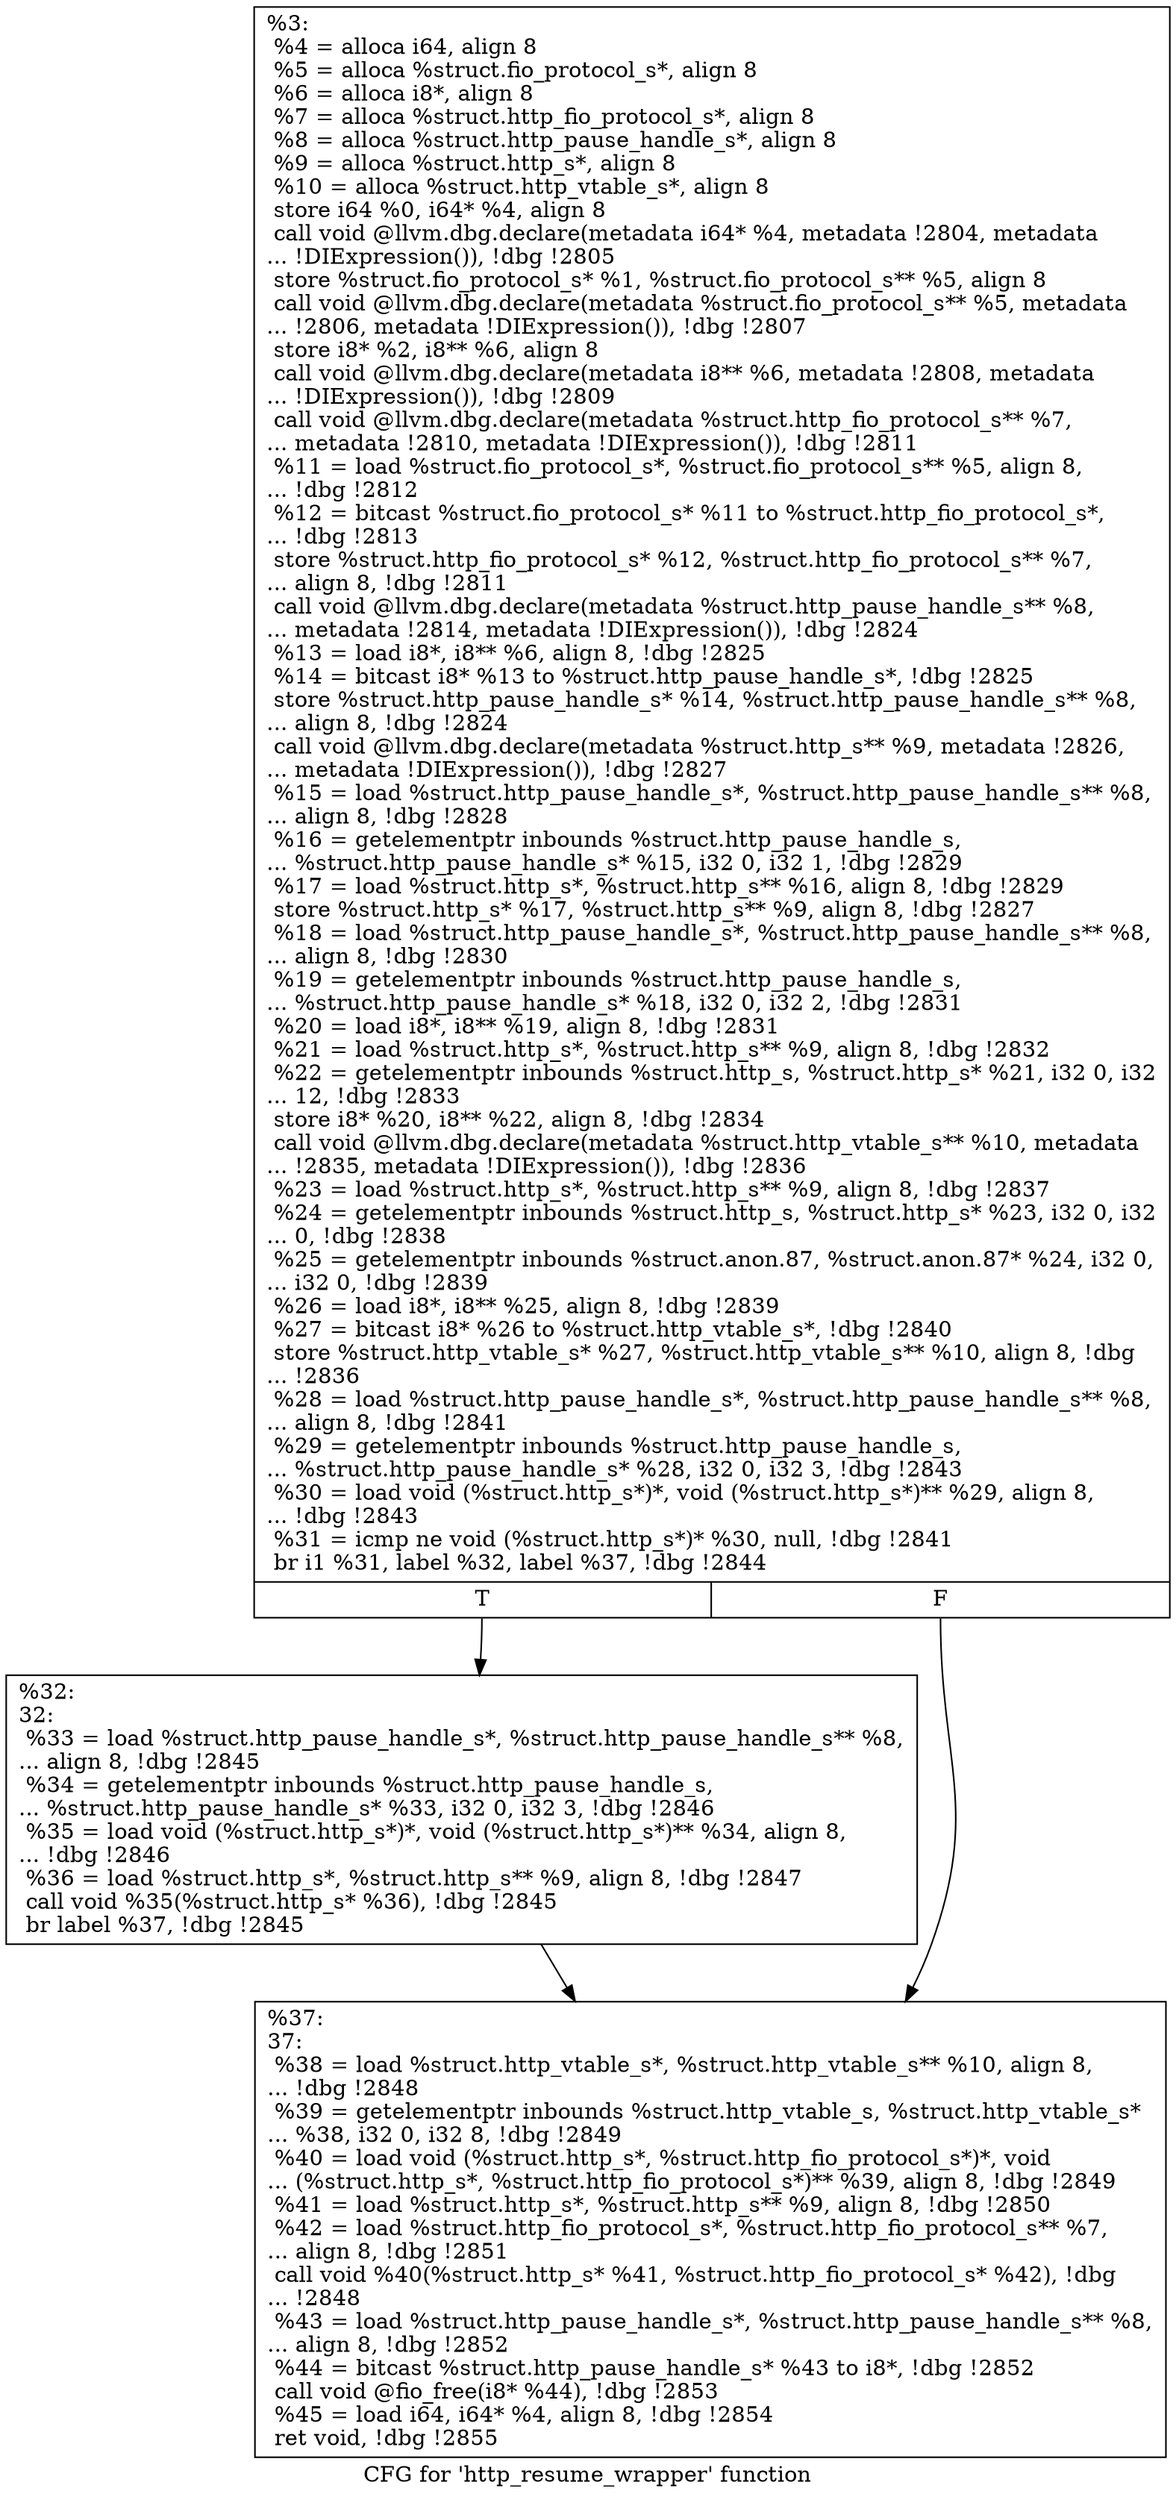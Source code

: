 digraph "CFG for 'http_resume_wrapper' function" {
	label="CFG for 'http_resume_wrapper' function";

	Node0x556852342030 [shape=record,label="{%3:\l  %4 = alloca i64, align 8\l  %5 = alloca %struct.fio_protocol_s*, align 8\l  %6 = alloca i8*, align 8\l  %7 = alloca %struct.http_fio_protocol_s*, align 8\l  %8 = alloca %struct.http_pause_handle_s*, align 8\l  %9 = alloca %struct.http_s*, align 8\l  %10 = alloca %struct.http_vtable_s*, align 8\l  store i64 %0, i64* %4, align 8\l  call void @llvm.dbg.declare(metadata i64* %4, metadata !2804, metadata\l... !DIExpression()), !dbg !2805\l  store %struct.fio_protocol_s* %1, %struct.fio_protocol_s** %5, align 8\l  call void @llvm.dbg.declare(metadata %struct.fio_protocol_s** %5, metadata\l... !2806, metadata !DIExpression()), !dbg !2807\l  store i8* %2, i8** %6, align 8\l  call void @llvm.dbg.declare(metadata i8** %6, metadata !2808, metadata\l... !DIExpression()), !dbg !2809\l  call void @llvm.dbg.declare(metadata %struct.http_fio_protocol_s** %7,\l... metadata !2810, metadata !DIExpression()), !dbg !2811\l  %11 = load %struct.fio_protocol_s*, %struct.fio_protocol_s** %5, align 8,\l... !dbg !2812\l  %12 = bitcast %struct.fio_protocol_s* %11 to %struct.http_fio_protocol_s*,\l... !dbg !2813\l  store %struct.http_fio_protocol_s* %12, %struct.http_fio_protocol_s** %7,\l... align 8, !dbg !2811\l  call void @llvm.dbg.declare(metadata %struct.http_pause_handle_s** %8,\l... metadata !2814, metadata !DIExpression()), !dbg !2824\l  %13 = load i8*, i8** %6, align 8, !dbg !2825\l  %14 = bitcast i8* %13 to %struct.http_pause_handle_s*, !dbg !2825\l  store %struct.http_pause_handle_s* %14, %struct.http_pause_handle_s** %8,\l... align 8, !dbg !2824\l  call void @llvm.dbg.declare(metadata %struct.http_s** %9, metadata !2826,\l... metadata !DIExpression()), !dbg !2827\l  %15 = load %struct.http_pause_handle_s*, %struct.http_pause_handle_s** %8,\l... align 8, !dbg !2828\l  %16 = getelementptr inbounds %struct.http_pause_handle_s,\l... %struct.http_pause_handle_s* %15, i32 0, i32 1, !dbg !2829\l  %17 = load %struct.http_s*, %struct.http_s** %16, align 8, !dbg !2829\l  store %struct.http_s* %17, %struct.http_s** %9, align 8, !dbg !2827\l  %18 = load %struct.http_pause_handle_s*, %struct.http_pause_handle_s** %8,\l... align 8, !dbg !2830\l  %19 = getelementptr inbounds %struct.http_pause_handle_s,\l... %struct.http_pause_handle_s* %18, i32 0, i32 2, !dbg !2831\l  %20 = load i8*, i8** %19, align 8, !dbg !2831\l  %21 = load %struct.http_s*, %struct.http_s** %9, align 8, !dbg !2832\l  %22 = getelementptr inbounds %struct.http_s, %struct.http_s* %21, i32 0, i32\l... 12, !dbg !2833\l  store i8* %20, i8** %22, align 8, !dbg !2834\l  call void @llvm.dbg.declare(metadata %struct.http_vtable_s** %10, metadata\l... !2835, metadata !DIExpression()), !dbg !2836\l  %23 = load %struct.http_s*, %struct.http_s** %9, align 8, !dbg !2837\l  %24 = getelementptr inbounds %struct.http_s, %struct.http_s* %23, i32 0, i32\l... 0, !dbg !2838\l  %25 = getelementptr inbounds %struct.anon.87, %struct.anon.87* %24, i32 0,\l... i32 0, !dbg !2839\l  %26 = load i8*, i8** %25, align 8, !dbg !2839\l  %27 = bitcast i8* %26 to %struct.http_vtable_s*, !dbg !2840\l  store %struct.http_vtable_s* %27, %struct.http_vtable_s** %10, align 8, !dbg\l... !2836\l  %28 = load %struct.http_pause_handle_s*, %struct.http_pause_handle_s** %8,\l... align 8, !dbg !2841\l  %29 = getelementptr inbounds %struct.http_pause_handle_s,\l... %struct.http_pause_handle_s* %28, i32 0, i32 3, !dbg !2843\l  %30 = load void (%struct.http_s*)*, void (%struct.http_s*)** %29, align 8,\l... !dbg !2843\l  %31 = icmp ne void (%struct.http_s*)* %30, null, !dbg !2841\l  br i1 %31, label %32, label %37, !dbg !2844\l|{<s0>T|<s1>F}}"];
	Node0x556852342030:s0 -> Node0x556852343b90;
	Node0x556852342030:s1 -> Node0x556852343be0;
	Node0x556852343b90 [shape=record,label="{%32:\l32:                                               \l  %33 = load %struct.http_pause_handle_s*, %struct.http_pause_handle_s** %8,\l... align 8, !dbg !2845\l  %34 = getelementptr inbounds %struct.http_pause_handle_s,\l... %struct.http_pause_handle_s* %33, i32 0, i32 3, !dbg !2846\l  %35 = load void (%struct.http_s*)*, void (%struct.http_s*)** %34, align 8,\l... !dbg !2846\l  %36 = load %struct.http_s*, %struct.http_s** %9, align 8, !dbg !2847\l  call void %35(%struct.http_s* %36), !dbg !2845\l  br label %37, !dbg !2845\l}"];
	Node0x556852343b90 -> Node0x556852343be0;
	Node0x556852343be0 [shape=record,label="{%37:\l37:                                               \l  %38 = load %struct.http_vtable_s*, %struct.http_vtable_s** %10, align 8,\l... !dbg !2848\l  %39 = getelementptr inbounds %struct.http_vtable_s, %struct.http_vtable_s*\l... %38, i32 0, i32 8, !dbg !2849\l  %40 = load void (%struct.http_s*, %struct.http_fio_protocol_s*)*, void\l... (%struct.http_s*, %struct.http_fio_protocol_s*)** %39, align 8, !dbg !2849\l  %41 = load %struct.http_s*, %struct.http_s** %9, align 8, !dbg !2850\l  %42 = load %struct.http_fio_protocol_s*, %struct.http_fio_protocol_s** %7,\l... align 8, !dbg !2851\l  call void %40(%struct.http_s* %41, %struct.http_fio_protocol_s* %42), !dbg\l... !2848\l  %43 = load %struct.http_pause_handle_s*, %struct.http_pause_handle_s** %8,\l... align 8, !dbg !2852\l  %44 = bitcast %struct.http_pause_handle_s* %43 to i8*, !dbg !2852\l  call void @fio_free(i8* %44), !dbg !2853\l  %45 = load i64, i64* %4, align 8, !dbg !2854\l  ret void, !dbg !2855\l}"];
}
